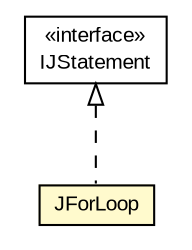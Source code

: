 #!/usr/local/bin/dot
#
# Class diagram 
# Generated by UMLGraph version 5.1 (http://www.umlgraph.org/)
#

digraph G {
	edge [fontname="arial",fontsize=10,labelfontname="arial",labelfontsize=10];
	node [fontname="arial",fontsize=10,shape=plaintext];
	nodesep=0.25;
	ranksep=0.5;
	// com.helger.jcodemodel.JForLoop
	c5037 [label=<<table title="com.helger.jcodemodel.JForLoop" border="0" cellborder="1" cellspacing="0" cellpadding="2" port="p" bgcolor="lemonChiffon" href="./JForLoop.html">
		<tr><td><table border="0" cellspacing="0" cellpadding="1">
<tr><td align="center" balign="center"> JForLoop </td></tr>
		</table></td></tr>
		</table>>, fontname="arial", fontcolor="black", fontsize=10.0];
	// com.helger.jcodemodel.IJStatement
	c5074 [label=<<table title="com.helger.jcodemodel.IJStatement" border="0" cellborder="1" cellspacing="0" cellpadding="2" port="p" href="./IJStatement.html">
		<tr><td><table border="0" cellspacing="0" cellpadding="1">
<tr><td align="center" balign="center"> &#171;interface&#187; </td></tr>
<tr><td align="center" balign="center"> IJStatement </td></tr>
		</table></td></tr>
		</table>>, fontname="arial", fontcolor="black", fontsize=10.0];
	//com.helger.jcodemodel.JForLoop implements com.helger.jcodemodel.IJStatement
	c5074:p -> c5037:p [dir=back,arrowtail=empty,style=dashed];
}

